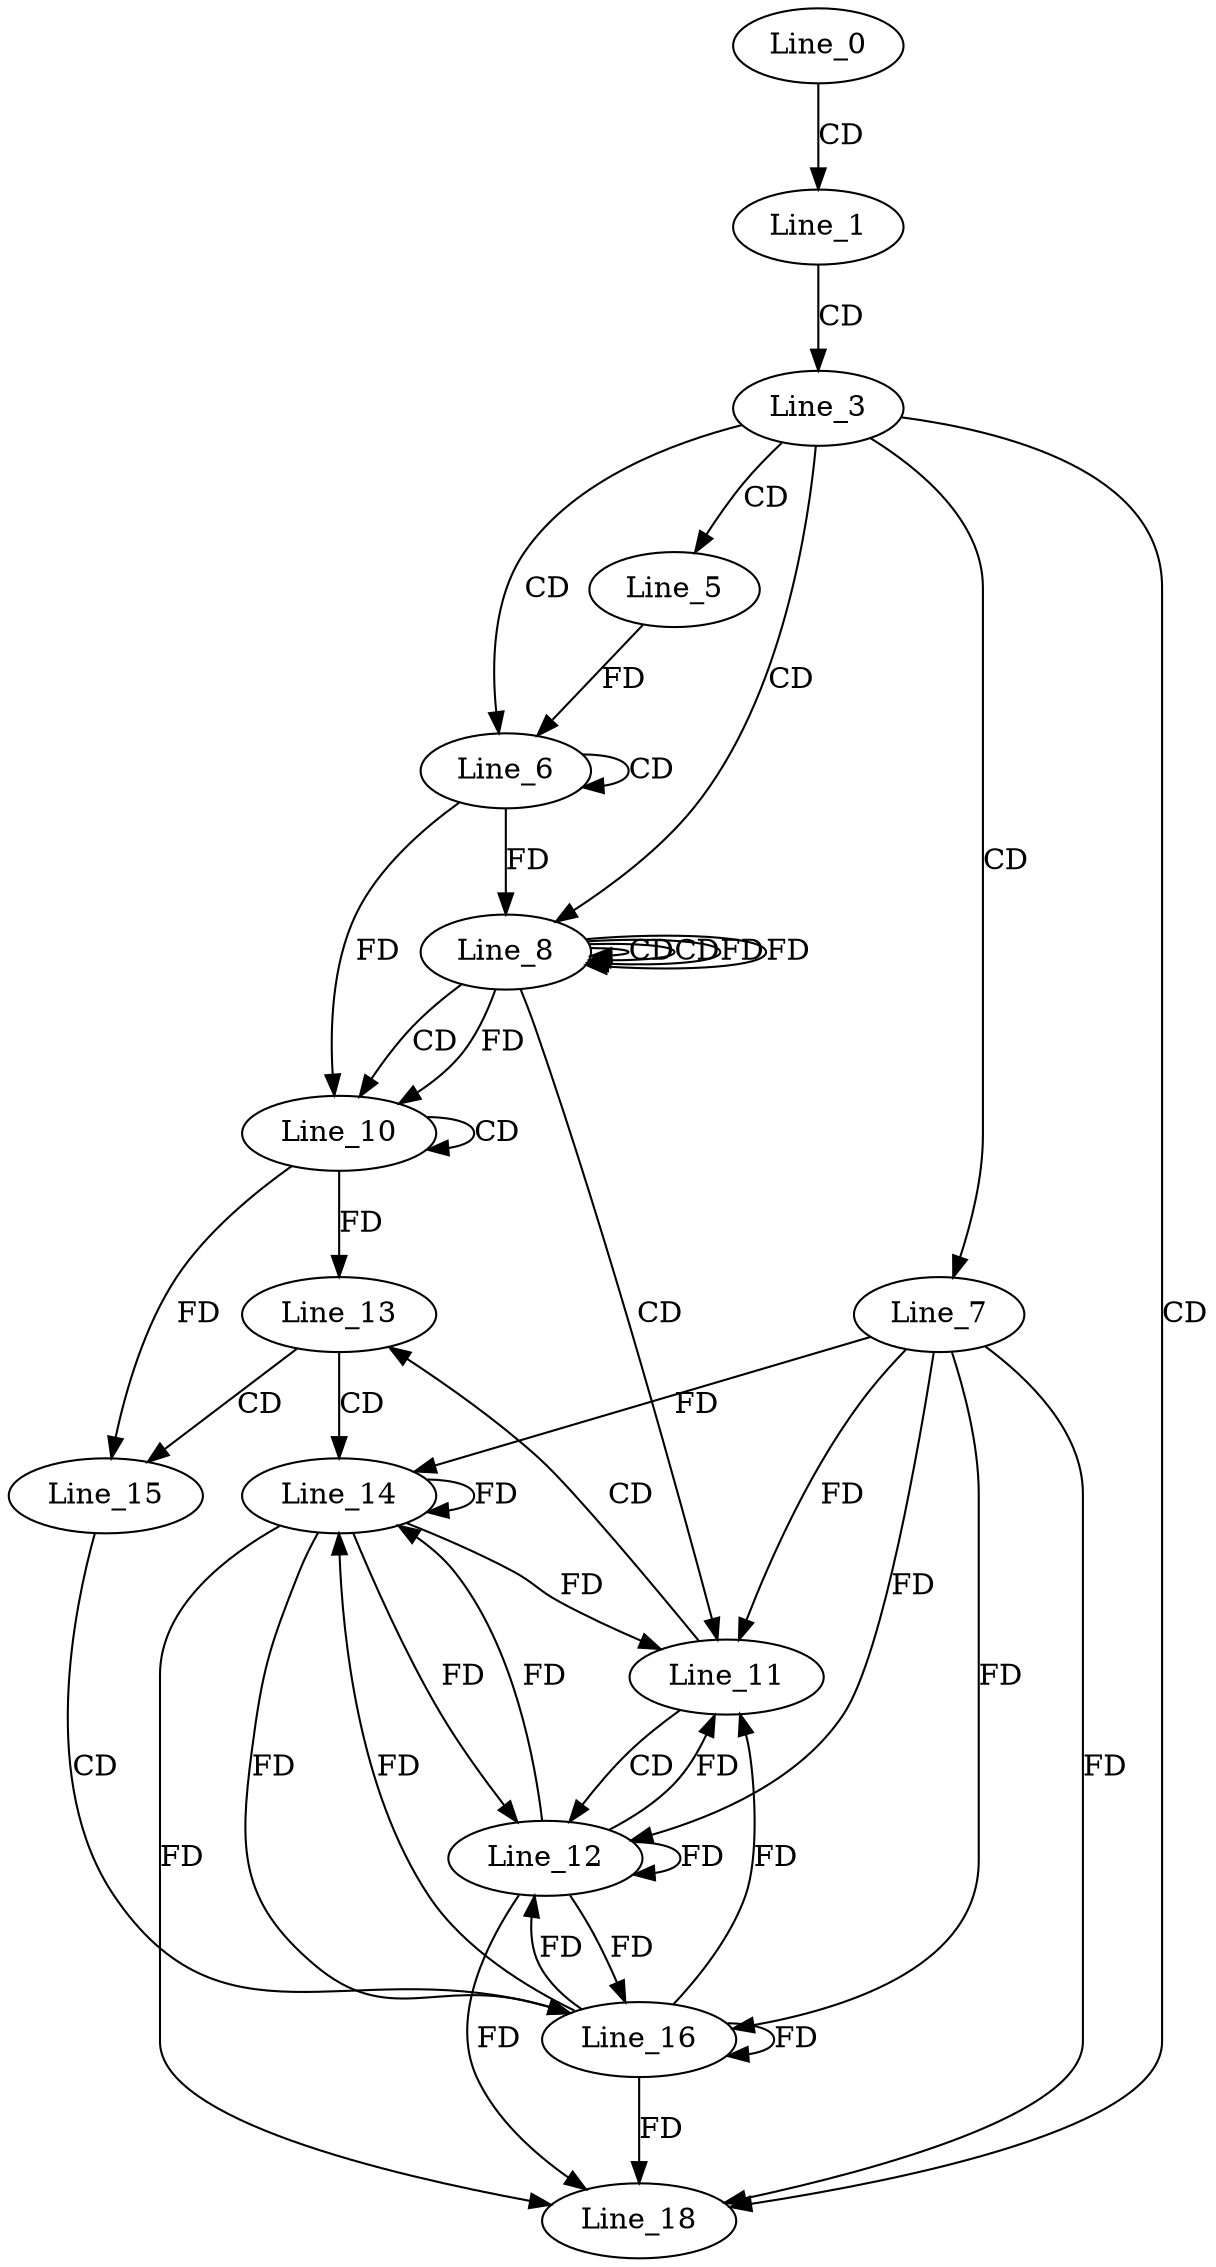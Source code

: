 digraph G {
  Line_0;
  Line_1;
  Line_3;
  Line_5;
  Line_6;
  Line_6;
  Line_7;
  Line_8;
  Line_8;
  Line_8;
  Line_8;
  Line_10;
  Line_10;
  Line_11;
  Line_11;
  Line_12;
  Line_12;
  Line_12;
  Line_13;
  Line_14;
  Line_15;
  Line_16;
  Line_18;
  Line_0 -> Line_1 [ label="CD" ];
  Line_1 -> Line_3 [ label="CD" ];
  Line_3 -> Line_5 [ label="CD" ];
  Line_3 -> Line_6 [ label="CD" ];
  Line_6 -> Line_6 [ label="CD" ];
  Line_5 -> Line_6 [ label="FD" ];
  Line_3 -> Line_7 [ label="CD" ];
  Line_3 -> Line_8 [ label="CD" ];
  Line_8 -> Line_8 [ label="CD" ];
  Line_8 -> Line_8 [ label="CD" ];
  Line_6 -> Line_8 [ label="FD" ];
  Line_8 -> Line_8 [ label="FD" ];
  Line_8 -> Line_10 [ label="CD" ];
  Line_10 -> Line_10 [ label="CD" ];
  Line_6 -> Line_10 [ label="FD" ];
  Line_8 -> Line_10 [ label="FD" ];
  Line_8 -> Line_11 [ label="CD" ];
  Line_7 -> Line_11 [ label="FD" ];
  Line_11 -> Line_12 [ label="CD" ];
  Line_12 -> Line_12 [ label="FD" ];
  Line_7 -> Line_12 [ label="FD" ];
  Line_11 -> Line_13 [ label="CD" ];
  Line_10 -> Line_13 [ label="FD" ];
  Line_13 -> Line_14 [ label="CD" ];
  Line_12 -> Line_14 [ label="FD" ];
  Line_14 -> Line_14 [ label="FD" ];
  Line_7 -> Line_14 [ label="FD" ];
  Line_13 -> Line_15 [ label="CD" ];
  Line_10 -> Line_15 [ label="FD" ];
  Line_15 -> Line_16 [ label="CD" ];
  Line_12 -> Line_16 [ label="FD" ];
  Line_14 -> Line_16 [ label="FD" ];
  Line_16 -> Line_16 [ label="FD" ];
  Line_7 -> Line_16 [ label="FD" ];
  Line_3 -> Line_18 [ label="CD" ];
  Line_12 -> Line_18 [ label="FD" ];
  Line_14 -> Line_18 [ label="FD" ];
  Line_16 -> Line_18 [ label="FD" ];
  Line_7 -> Line_18 [ label="FD" ];
  Line_8 -> Line_8 [ label="FD" ];
  Line_12 -> Line_11 [ label="FD" ];
  Line_14 -> Line_11 [ label="FD" ];
  Line_16 -> Line_11 [ label="FD" ];
  Line_14 -> Line_12 [ label="FD" ];
  Line_16 -> Line_12 [ label="FD" ];
  Line_16 -> Line_14 [ label="FD" ];
}
